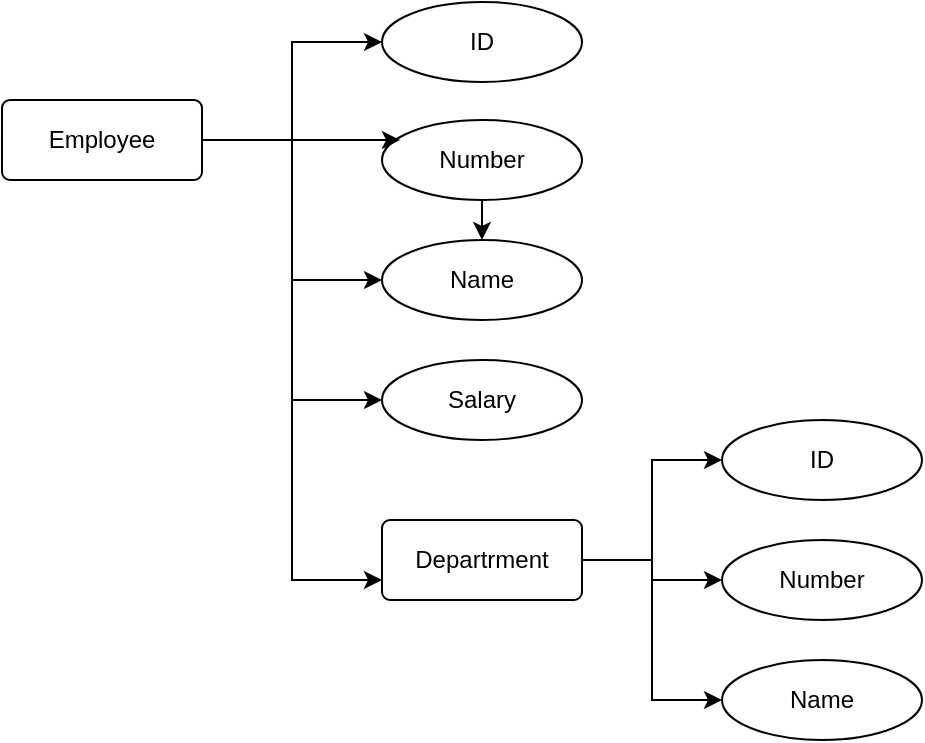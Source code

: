 <mxfile version="22.0.8" type="github">
  <diagram name="Page-1" id="ACHJQOtGlqlE9EJHsWwH">
    <mxGraphModel dx="874" dy="478" grid="1" gridSize="10" guides="1" tooltips="1" connect="1" arrows="1" fold="1" page="1" pageScale="1" pageWidth="827" pageHeight="1169" math="0" shadow="0">
      <root>
        <mxCell id="0" />
        <mxCell id="1" parent="0" />
        <mxCell id="sHnVLbaO-q6RfyGG0aBO-32" style="edgeStyle=orthogonalEdgeStyle;rounded=0;orthogonalLoop=1;jettySize=auto;html=1;entryX=0;entryY=0.5;entryDx=0;entryDy=0;" parent="1" source="sHnVLbaO-q6RfyGG0aBO-1" target="sHnVLbaO-q6RfyGG0aBO-2" edge="1">
          <mxGeometry relative="1" as="geometry" />
        </mxCell>
        <mxCell id="sHnVLbaO-q6RfyGG0aBO-34" style="edgeStyle=orthogonalEdgeStyle;rounded=0;orthogonalLoop=1;jettySize=auto;html=1;" parent="1" source="sHnVLbaO-q6RfyGG0aBO-1" target="sHnVLbaO-q6RfyGG0aBO-4" edge="1">
          <mxGeometry relative="1" as="geometry" />
        </mxCell>
        <mxCell id="sHnVLbaO-q6RfyGG0aBO-38" style="edgeStyle=orthogonalEdgeStyle;rounded=0;orthogonalLoop=1;jettySize=auto;html=1;entryX=0;entryY=0.75;entryDx=0;entryDy=0;" parent="1" source="sHnVLbaO-q6RfyGG0aBO-1" target="sHnVLbaO-q6RfyGG0aBO-17" edge="1">
          <mxGeometry relative="1" as="geometry" />
        </mxCell>
        <mxCell id="sHnVLbaO-q6RfyGG0aBO-39" style="edgeStyle=orthogonalEdgeStyle;rounded=0;orthogonalLoop=1;jettySize=auto;html=1;entryX=0;entryY=0.5;entryDx=0;entryDy=0;" parent="1" source="sHnVLbaO-q6RfyGG0aBO-1" target="sHnVLbaO-q6RfyGG0aBO-4" edge="1">
          <mxGeometry relative="1" as="geometry" />
        </mxCell>
        <mxCell id="sHnVLbaO-q6RfyGG0aBO-40" style="edgeStyle=orthogonalEdgeStyle;rounded=0;orthogonalLoop=1;jettySize=auto;html=1;entryX=0;entryY=0.5;entryDx=0;entryDy=0;" parent="1" source="sHnVLbaO-q6RfyGG0aBO-1" target="sHnVLbaO-q6RfyGG0aBO-5" edge="1">
          <mxGeometry relative="1" as="geometry" />
        </mxCell>
        <mxCell id="sHnVLbaO-q6RfyGG0aBO-1" value="Employee" style="rounded=1;arcSize=10;whiteSpace=wrap;html=1;align=center;" parent="1" vertex="1">
          <mxGeometry x="130" y="140" width="100" height="40" as="geometry" />
        </mxCell>
        <mxCell id="sHnVLbaO-q6RfyGG0aBO-2" value="ID" style="ellipse;whiteSpace=wrap;html=1;align=center;" parent="1" vertex="1">
          <mxGeometry x="320" y="91" width="100" height="40" as="geometry" />
        </mxCell>
        <mxCell id="sHnVLbaO-q6RfyGG0aBO-3" value="Number" style="ellipse;whiteSpace=wrap;html=1;align=center;" parent="1" vertex="1">
          <mxGeometry x="320" y="150" width="100" height="40" as="geometry" />
        </mxCell>
        <mxCell id="sHnVLbaO-q6RfyGG0aBO-4" value="Name" style="ellipse;whiteSpace=wrap;html=1;align=center;" parent="1" vertex="1">
          <mxGeometry x="320" y="210" width="100" height="40" as="geometry" />
        </mxCell>
        <mxCell id="sHnVLbaO-q6RfyGG0aBO-5" value="Salary" style="ellipse;whiteSpace=wrap;html=1;align=center;" parent="1" vertex="1">
          <mxGeometry x="320" y="270" width="100" height="40" as="geometry" />
        </mxCell>
        <mxCell id="sHnVLbaO-q6RfyGG0aBO-21" style="edgeStyle=orthogonalEdgeStyle;rounded=0;orthogonalLoop=1;jettySize=auto;html=1;entryX=0;entryY=0.5;entryDx=0;entryDy=0;" parent="1" source="sHnVLbaO-q6RfyGG0aBO-17" target="sHnVLbaO-q6RfyGG0aBO-18" edge="1">
          <mxGeometry relative="1" as="geometry" />
        </mxCell>
        <mxCell id="sHnVLbaO-q6RfyGG0aBO-22" style="edgeStyle=orthogonalEdgeStyle;rounded=0;orthogonalLoop=1;jettySize=auto;html=1;entryX=0;entryY=0.5;entryDx=0;entryDy=0;" parent="1" source="sHnVLbaO-q6RfyGG0aBO-17" target="sHnVLbaO-q6RfyGG0aBO-19" edge="1">
          <mxGeometry relative="1" as="geometry" />
        </mxCell>
        <mxCell id="sHnVLbaO-q6RfyGG0aBO-23" style="edgeStyle=orthogonalEdgeStyle;rounded=0;orthogonalLoop=1;jettySize=auto;html=1;entryX=0;entryY=0.5;entryDx=0;entryDy=0;" parent="1" source="sHnVLbaO-q6RfyGG0aBO-17" target="sHnVLbaO-q6RfyGG0aBO-20" edge="1">
          <mxGeometry relative="1" as="geometry" />
        </mxCell>
        <mxCell id="sHnVLbaO-q6RfyGG0aBO-17" value="Departrment" style="rounded=1;arcSize=10;whiteSpace=wrap;html=1;align=center;" parent="1" vertex="1">
          <mxGeometry x="320" y="350" width="100" height="40" as="geometry" />
        </mxCell>
        <mxCell id="sHnVLbaO-q6RfyGG0aBO-18" value="ID" style="ellipse;whiteSpace=wrap;html=1;align=center;" parent="1" vertex="1">
          <mxGeometry x="490" y="300" width="100" height="40" as="geometry" />
        </mxCell>
        <mxCell id="sHnVLbaO-q6RfyGG0aBO-19" value="Number" style="ellipse;whiteSpace=wrap;html=1;align=center;" parent="1" vertex="1">
          <mxGeometry x="490" y="360" width="100" height="40" as="geometry" />
        </mxCell>
        <mxCell id="sHnVLbaO-q6RfyGG0aBO-20" value="Name" style="ellipse;whiteSpace=wrap;html=1;align=center;" parent="1" vertex="1">
          <mxGeometry x="490" y="420" width="100" height="40" as="geometry" />
        </mxCell>
        <mxCell id="sHnVLbaO-q6RfyGG0aBO-33" style="edgeStyle=orthogonalEdgeStyle;rounded=0;orthogonalLoop=1;jettySize=auto;html=1;entryX=0.09;entryY=0.25;entryDx=0;entryDy=0;entryPerimeter=0;" parent="1" source="sHnVLbaO-q6RfyGG0aBO-1" target="sHnVLbaO-q6RfyGG0aBO-3" edge="1">
          <mxGeometry relative="1" as="geometry" />
        </mxCell>
      </root>
    </mxGraphModel>
  </diagram>
</mxfile>
